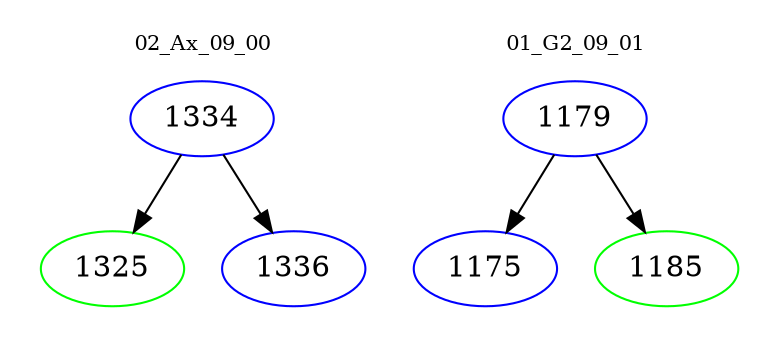 digraph{
subgraph cluster_0 {
color = white
label = "02_Ax_09_00";
fontsize=10;
T0_1334 [label="1334", color="blue"]
T0_1334 -> T0_1325 [color="black"]
T0_1325 [label="1325", color="green"]
T0_1334 -> T0_1336 [color="black"]
T0_1336 [label="1336", color="blue"]
}
subgraph cluster_1 {
color = white
label = "01_G2_09_01";
fontsize=10;
T1_1179 [label="1179", color="blue"]
T1_1179 -> T1_1175 [color="black"]
T1_1175 [label="1175", color="blue"]
T1_1179 -> T1_1185 [color="black"]
T1_1185 [label="1185", color="green"]
}
}
